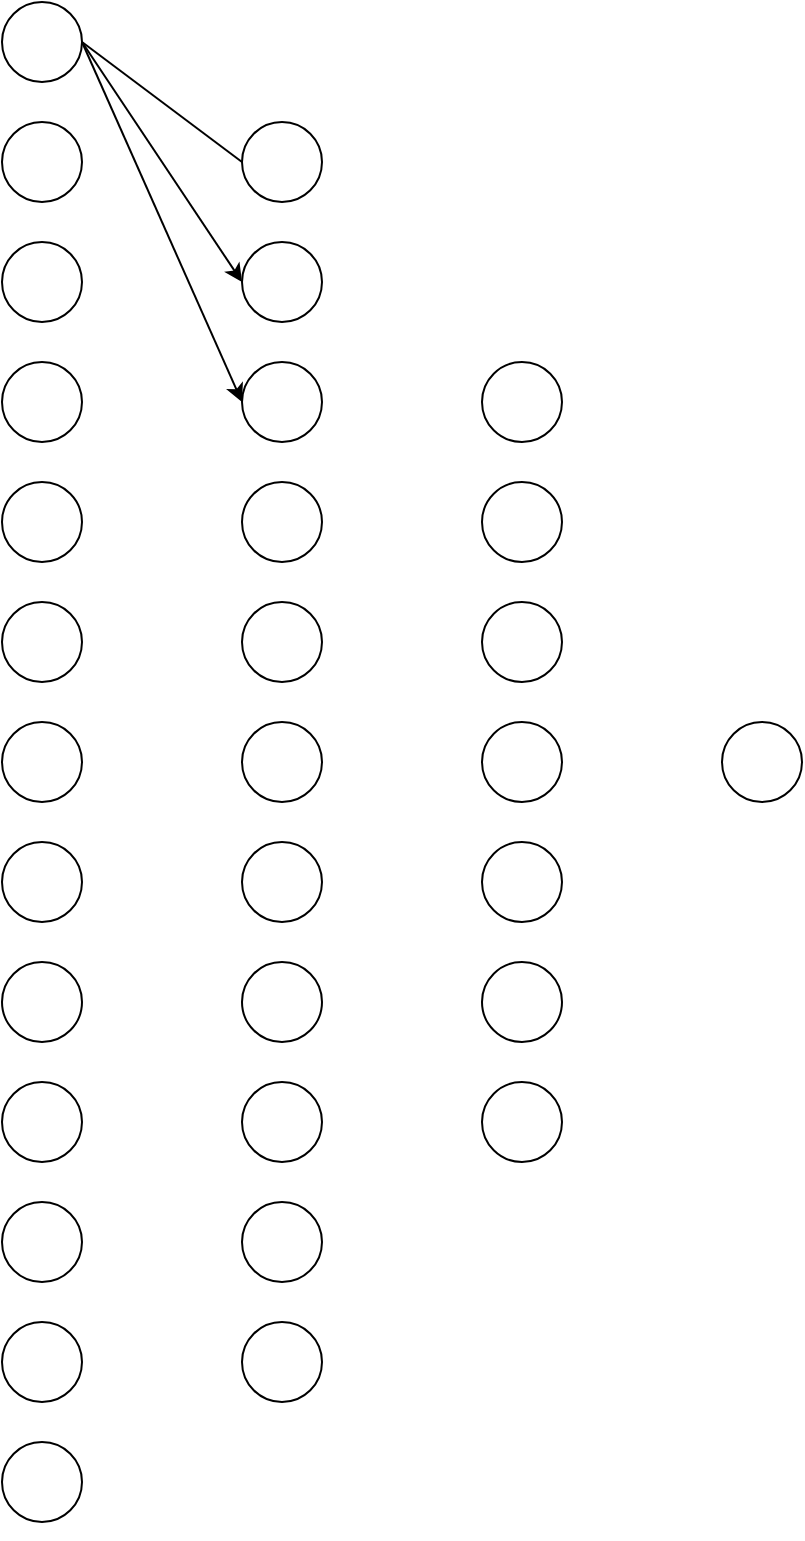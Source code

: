 <mxfile version="28.0.6">
  <diagram name="Page-1" id="OveYM6MfYGCuUcIe0HjF">
    <mxGraphModel dx="1418" dy="786" grid="1" gridSize="10" guides="1" tooltips="1" connect="1" arrows="1" fold="1" page="1" pageScale="1" pageWidth="850" pageHeight="1100" math="0" shadow="0">
      <root>
        <mxCell id="0" />
        <mxCell id="1" parent="0" />
        <mxCell id="CuWwRsPxjv_JarGsGvc0-2" style="edgeStyle=orthogonalEdgeStyle;rounded=0;orthogonalLoop=1;jettySize=auto;html=1;exitX=1;exitY=0.5;exitDx=0;exitDy=0;" edge="1" parent="1" source="phnMar14VIKkG57Ok82O-1">
          <mxGeometry relative="1" as="geometry">
            <mxPoint x="80" y="60" as="targetPoint" />
          </mxGeometry>
        </mxCell>
        <mxCell id="phnMar14VIKkG57Ok82O-1" value="" style="ellipse;whiteSpace=wrap;html=1;aspect=fixed;" parent="1" vertex="1">
          <mxGeometry x="40" y="40" width="40" height="40" as="geometry" />
        </mxCell>
        <mxCell id="phnMar14VIKkG57Ok82O-8" value="" style="ellipse;whiteSpace=wrap;html=1;aspect=fixed;" parent="1" vertex="1">
          <mxGeometry x="160" y="100" width="40" height="40" as="geometry" />
        </mxCell>
        <mxCell id="phnMar14VIKkG57Ok82O-9" value="" style="ellipse;whiteSpace=wrap;html=1;aspect=fixed;" parent="1" vertex="1">
          <mxGeometry x="40" y="220" width="40" height="40" as="geometry" />
        </mxCell>
        <mxCell id="phnMar14VIKkG57Ok82O-10" value="" style="ellipse;whiteSpace=wrap;html=1;aspect=fixed;" parent="1" vertex="1">
          <mxGeometry x="40" y="160" width="40" height="40" as="geometry" />
        </mxCell>
        <mxCell id="phnMar14VIKkG57Ok82O-13" style="edgeStyle=orthogonalEdgeStyle;rounded=0;orthogonalLoop=1;jettySize=auto;html=1;exitX=0.5;exitY=1;exitDx=0;exitDy=0;" parent="1" source="phnMar14VIKkG57Ok82O-9" target="phnMar14VIKkG57Ok82O-9" edge="1">
          <mxGeometry relative="1" as="geometry" />
        </mxCell>
        <mxCell id="phnMar14VIKkG57Ok82O-14" value="" style="ellipse;whiteSpace=wrap;html=1;aspect=fixed;" parent="1" vertex="1">
          <mxGeometry x="40" y="280" width="40" height="40" as="geometry" />
        </mxCell>
        <mxCell id="phnMar14VIKkG57Ok82O-15" value="" style="ellipse;whiteSpace=wrap;html=1;aspect=fixed;" parent="1" vertex="1">
          <mxGeometry x="40" y="340" width="40" height="40" as="geometry" />
        </mxCell>
        <mxCell id="phnMar14VIKkG57Ok82O-16" value="" style="ellipse;whiteSpace=wrap;html=1;aspect=fixed;" parent="1" vertex="1">
          <mxGeometry x="40" y="460" width="40" height="40" as="geometry" />
        </mxCell>
        <mxCell id="phnMar14VIKkG57Ok82O-17" value="" style="ellipse;whiteSpace=wrap;html=1;aspect=fixed;" parent="1" vertex="1">
          <mxGeometry x="40" y="400" width="40" height="40" as="geometry" />
        </mxCell>
        <mxCell id="phnMar14VIKkG57Ok82O-18" style="edgeStyle=orthogonalEdgeStyle;rounded=0;orthogonalLoop=1;jettySize=auto;html=1;exitX=0.5;exitY=1;exitDx=0;exitDy=0;" parent="1" source="phnMar14VIKkG57Ok82O-16" target="phnMar14VIKkG57Ok82O-16" edge="1">
          <mxGeometry relative="1" as="geometry" />
        </mxCell>
        <mxCell id="phnMar14VIKkG57Ok82O-19" value="" style="ellipse;whiteSpace=wrap;html=1;aspect=fixed;" parent="1" vertex="1">
          <mxGeometry x="40" y="520" width="40" height="40" as="geometry" />
        </mxCell>
        <mxCell id="phnMar14VIKkG57Ok82O-21" style="edgeStyle=orthogonalEdgeStyle;rounded=0;orthogonalLoop=1;jettySize=auto;html=1;exitX=0.5;exitY=1;exitDx=0;exitDy=0;" parent="1" source="phnMar14VIKkG57Ok82O-19" target="phnMar14VIKkG57Ok82O-19" edge="1">
          <mxGeometry relative="1" as="geometry" />
        </mxCell>
        <mxCell id="phnMar14VIKkG57Ok82O-22" value="" style="ellipse;whiteSpace=wrap;html=1;aspect=fixed;" parent="1" vertex="1">
          <mxGeometry x="40" y="580" width="40" height="40" as="geometry" />
        </mxCell>
        <mxCell id="phnMar14VIKkG57Ok82O-23" value="" style="ellipse;whiteSpace=wrap;html=1;aspect=fixed;" parent="1" vertex="1">
          <mxGeometry x="40" y="640" width="40" height="40" as="geometry" />
        </mxCell>
        <mxCell id="phnMar14VIKkG57Ok82O-24" value="" style="ellipse;whiteSpace=wrap;html=1;aspect=fixed;" parent="1" vertex="1">
          <mxGeometry x="40" y="760" width="40" height="40" as="geometry" />
        </mxCell>
        <mxCell id="phnMar14VIKkG57Ok82O-25" value="" style="ellipse;whiteSpace=wrap;html=1;aspect=fixed;" parent="1" vertex="1">
          <mxGeometry x="40" y="700" width="40" height="40" as="geometry" />
        </mxCell>
        <mxCell id="phnMar14VIKkG57Ok82O-26" style="edgeStyle=orthogonalEdgeStyle;rounded=0;orthogonalLoop=1;jettySize=auto;html=1;exitX=0.5;exitY=1;exitDx=0;exitDy=0;" parent="1" source="phnMar14VIKkG57Ok82O-24" target="phnMar14VIKkG57Ok82O-24" edge="1">
          <mxGeometry relative="1" as="geometry" />
        </mxCell>
        <mxCell id="phnMar14VIKkG57Ok82O-27" value="" style="ellipse;whiteSpace=wrap;html=1;aspect=fixed;" parent="1" vertex="1">
          <mxGeometry x="160" y="220" width="40" height="40" as="geometry" />
        </mxCell>
        <mxCell id="phnMar14VIKkG57Ok82O-28" value="" style="ellipse;whiteSpace=wrap;html=1;aspect=fixed;" parent="1" vertex="1">
          <mxGeometry x="160" y="160" width="40" height="40" as="geometry" />
        </mxCell>
        <mxCell id="phnMar14VIKkG57Ok82O-29" style="edgeStyle=orthogonalEdgeStyle;rounded=0;orthogonalLoop=1;jettySize=auto;html=1;exitX=0.5;exitY=1;exitDx=0;exitDy=0;" parent="1" source="phnMar14VIKkG57Ok82O-27" target="phnMar14VIKkG57Ok82O-27" edge="1">
          <mxGeometry relative="1" as="geometry" />
        </mxCell>
        <mxCell id="phnMar14VIKkG57Ok82O-30" value="" style="ellipse;whiteSpace=wrap;html=1;aspect=fixed;" parent="1" vertex="1">
          <mxGeometry x="160" y="280" width="40" height="40" as="geometry" />
        </mxCell>
        <mxCell id="phnMar14VIKkG57Ok82O-31" value="" style="ellipse;whiteSpace=wrap;html=1;aspect=fixed;" parent="1" vertex="1">
          <mxGeometry x="160" y="340" width="40" height="40" as="geometry" />
        </mxCell>
        <mxCell id="phnMar14VIKkG57Ok82O-32" value="" style="ellipse;whiteSpace=wrap;html=1;aspect=fixed;" parent="1" vertex="1">
          <mxGeometry x="160" y="460" width="40" height="40" as="geometry" />
        </mxCell>
        <mxCell id="phnMar14VIKkG57Ok82O-33" value="" style="ellipse;whiteSpace=wrap;html=1;aspect=fixed;" parent="1" vertex="1">
          <mxGeometry x="160" y="400" width="40" height="40" as="geometry" />
        </mxCell>
        <mxCell id="phnMar14VIKkG57Ok82O-34" style="edgeStyle=orthogonalEdgeStyle;rounded=0;orthogonalLoop=1;jettySize=auto;html=1;exitX=0.5;exitY=1;exitDx=0;exitDy=0;" parent="1" source="phnMar14VIKkG57Ok82O-32" target="phnMar14VIKkG57Ok82O-32" edge="1">
          <mxGeometry relative="1" as="geometry" />
        </mxCell>
        <mxCell id="phnMar14VIKkG57Ok82O-35" value="" style="ellipse;whiteSpace=wrap;html=1;aspect=fixed;" parent="1" vertex="1">
          <mxGeometry x="160" y="520" width="40" height="40" as="geometry" />
        </mxCell>
        <mxCell id="phnMar14VIKkG57Ok82O-36" style="edgeStyle=orthogonalEdgeStyle;rounded=0;orthogonalLoop=1;jettySize=auto;html=1;exitX=0.5;exitY=1;exitDx=0;exitDy=0;" parent="1" source="phnMar14VIKkG57Ok82O-35" target="phnMar14VIKkG57Ok82O-35" edge="1">
          <mxGeometry relative="1" as="geometry" />
        </mxCell>
        <mxCell id="phnMar14VIKkG57Ok82O-37" value="" style="ellipse;whiteSpace=wrap;html=1;aspect=fixed;" parent="1" vertex="1">
          <mxGeometry x="160" y="580" width="40" height="40" as="geometry" />
        </mxCell>
        <mxCell id="phnMar14VIKkG57Ok82O-38" value="" style="ellipse;whiteSpace=wrap;html=1;aspect=fixed;" parent="1" vertex="1">
          <mxGeometry x="160" y="640" width="40" height="40" as="geometry" />
        </mxCell>
        <mxCell id="phnMar14VIKkG57Ok82O-39" value="" style="ellipse;whiteSpace=wrap;html=1;aspect=fixed;" parent="1" vertex="1">
          <mxGeometry x="40" y="100" width="40" height="40" as="geometry" />
        </mxCell>
        <mxCell id="phnMar14VIKkG57Ok82O-40" value="" style="ellipse;whiteSpace=wrap;html=1;aspect=fixed;" parent="1" vertex="1">
          <mxGeometry x="160" y="700" width="40" height="40" as="geometry" />
        </mxCell>
        <mxCell id="phnMar14VIKkG57Ok82O-41" value="" style="ellipse;whiteSpace=wrap;html=1;aspect=fixed;" parent="1" vertex="1">
          <mxGeometry x="280" y="220" width="40" height="40" as="geometry" />
        </mxCell>
        <mxCell id="phnMar14VIKkG57Ok82O-42" style="edgeStyle=orthogonalEdgeStyle;rounded=0;orthogonalLoop=1;jettySize=auto;html=1;exitX=0.5;exitY=1;exitDx=0;exitDy=0;" parent="1" source="phnMar14VIKkG57Ok82O-41" target="phnMar14VIKkG57Ok82O-41" edge="1">
          <mxGeometry relative="1" as="geometry" />
        </mxCell>
        <mxCell id="phnMar14VIKkG57Ok82O-43" value="" style="ellipse;whiteSpace=wrap;html=1;aspect=fixed;" parent="1" vertex="1">
          <mxGeometry x="280" y="280" width="40" height="40" as="geometry" />
        </mxCell>
        <mxCell id="phnMar14VIKkG57Ok82O-44" value="" style="ellipse;whiteSpace=wrap;html=1;aspect=fixed;" parent="1" vertex="1">
          <mxGeometry x="280" y="340" width="40" height="40" as="geometry" />
        </mxCell>
        <mxCell id="phnMar14VIKkG57Ok82O-45" value="" style="ellipse;whiteSpace=wrap;html=1;aspect=fixed;" parent="1" vertex="1">
          <mxGeometry x="280" y="460" width="40" height="40" as="geometry" />
        </mxCell>
        <mxCell id="phnMar14VIKkG57Ok82O-46" value="" style="ellipse;whiteSpace=wrap;html=1;aspect=fixed;" parent="1" vertex="1">
          <mxGeometry x="280" y="400" width="40" height="40" as="geometry" />
        </mxCell>
        <mxCell id="phnMar14VIKkG57Ok82O-47" style="edgeStyle=orthogonalEdgeStyle;rounded=0;orthogonalLoop=1;jettySize=auto;html=1;exitX=0.5;exitY=1;exitDx=0;exitDy=0;" parent="1" source="phnMar14VIKkG57Ok82O-45" target="phnMar14VIKkG57Ok82O-45" edge="1">
          <mxGeometry relative="1" as="geometry" />
        </mxCell>
        <mxCell id="phnMar14VIKkG57Ok82O-48" value="" style="ellipse;whiteSpace=wrap;html=1;aspect=fixed;" parent="1" vertex="1">
          <mxGeometry x="280" y="520" width="40" height="40" as="geometry" />
        </mxCell>
        <mxCell id="phnMar14VIKkG57Ok82O-49" style="edgeStyle=orthogonalEdgeStyle;rounded=0;orthogonalLoop=1;jettySize=auto;html=1;exitX=0.5;exitY=1;exitDx=0;exitDy=0;" parent="1" source="phnMar14VIKkG57Ok82O-48" target="phnMar14VIKkG57Ok82O-48" edge="1">
          <mxGeometry relative="1" as="geometry" />
        </mxCell>
        <mxCell id="phnMar14VIKkG57Ok82O-50" value="" style="ellipse;whiteSpace=wrap;html=1;aspect=fixed;" parent="1" vertex="1">
          <mxGeometry x="280" y="580" width="40" height="40" as="geometry" />
        </mxCell>
        <mxCell id="phnMar14VIKkG57Ok82O-51" value="" style="ellipse;whiteSpace=wrap;html=1;aspect=fixed;" parent="1" vertex="1">
          <mxGeometry x="400" y="400" width="40" height="40" as="geometry" />
        </mxCell>
        <mxCell id="phnMar14VIKkG57Ok82O-53" value="" style="endArrow=none;html=1;rounded=0;exitX=1;exitY=0.5;exitDx=0;exitDy=0;entryX=0;entryY=0.5;entryDx=0;entryDy=0;" parent="1" source="phnMar14VIKkG57Ok82O-1" target="phnMar14VIKkG57Ok82O-8" edge="1">
          <mxGeometry width="50" height="50" relative="1" as="geometry">
            <mxPoint x="390" y="430" as="sourcePoint" />
            <mxPoint x="160" y="110" as="targetPoint" />
          </mxGeometry>
        </mxCell>
        <mxCell id="CuWwRsPxjv_JarGsGvc0-3" value="" style="endArrow=classic;html=1;rounded=0;exitX=1;exitY=0.5;exitDx=0;exitDy=0;entryX=0;entryY=0.5;entryDx=0;entryDy=0;" edge="1" parent="1" source="phnMar14VIKkG57Ok82O-1" target="phnMar14VIKkG57Ok82O-28">
          <mxGeometry width="50" height="50" relative="1" as="geometry">
            <mxPoint x="390" y="430" as="sourcePoint" />
            <mxPoint x="440" y="380" as="targetPoint" />
          </mxGeometry>
        </mxCell>
        <mxCell id="CuWwRsPxjv_JarGsGvc0-4" value="" style="endArrow=classic;html=1;rounded=0;exitX=1;exitY=0.5;exitDx=0;exitDy=0;entryX=0;entryY=0.5;entryDx=0;entryDy=0;" edge="1" parent="1" source="phnMar14VIKkG57Ok82O-1" target="phnMar14VIKkG57Ok82O-27">
          <mxGeometry width="50" height="50" relative="1" as="geometry">
            <mxPoint x="90" y="70" as="sourcePoint" />
            <mxPoint x="170" y="190" as="targetPoint" />
          </mxGeometry>
        </mxCell>
      </root>
    </mxGraphModel>
  </diagram>
</mxfile>
